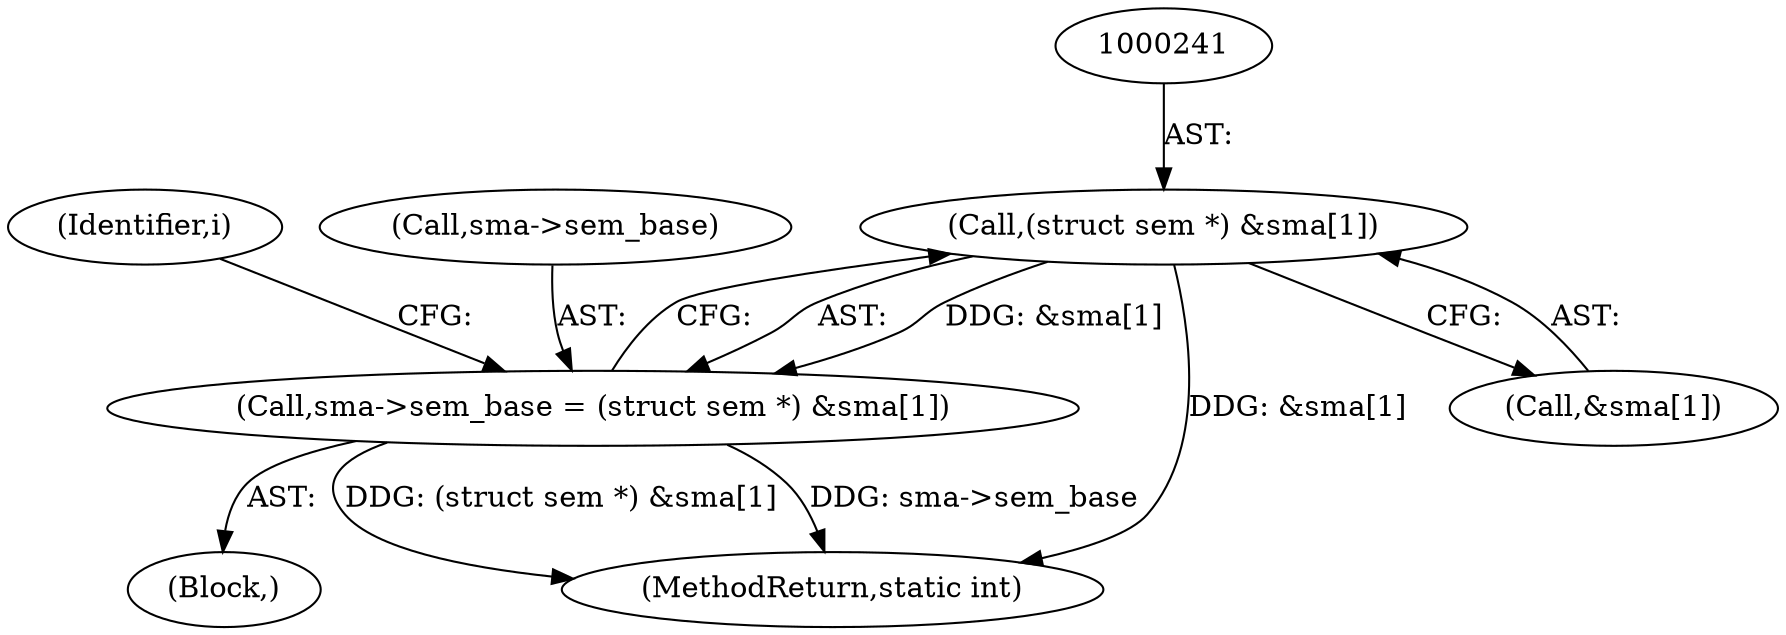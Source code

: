 digraph "0_linux_6062a8dc0517bce23e3c2f7d2fea5e22411269a3_4@array" {
"1000240" [label="(Call,(struct sem *) &sma[1])"];
"1000236" [label="(Call,sma->sem_base = (struct sem *) &sma[1])"];
"1000309" [label="(MethodReturn,static int)"];
"1000248" [label="(Identifier,i)"];
"1000236" [label="(Call,sma->sem_base = (struct sem *) &sma[1])"];
"1000103" [label="(Block,)"];
"1000240" [label="(Call,(struct sem *) &sma[1])"];
"1000237" [label="(Call,sma->sem_base)"];
"1000242" [label="(Call,&sma[1])"];
"1000240" -> "1000236"  [label="AST: "];
"1000240" -> "1000242"  [label="CFG: "];
"1000241" -> "1000240"  [label="AST: "];
"1000242" -> "1000240"  [label="AST: "];
"1000236" -> "1000240"  [label="CFG: "];
"1000240" -> "1000309"  [label="DDG: &sma[1]"];
"1000240" -> "1000236"  [label="DDG: &sma[1]"];
"1000236" -> "1000103"  [label="AST: "];
"1000237" -> "1000236"  [label="AST: "];
"1000248" -> "1000236"  [label="CFG: "];
"1000236" -> "1000309"  [label="DDG: sma->sem_base"];
"1000236" -> "1000309"  [label="DDG: (struct sem *) &sma[1]"];
}

